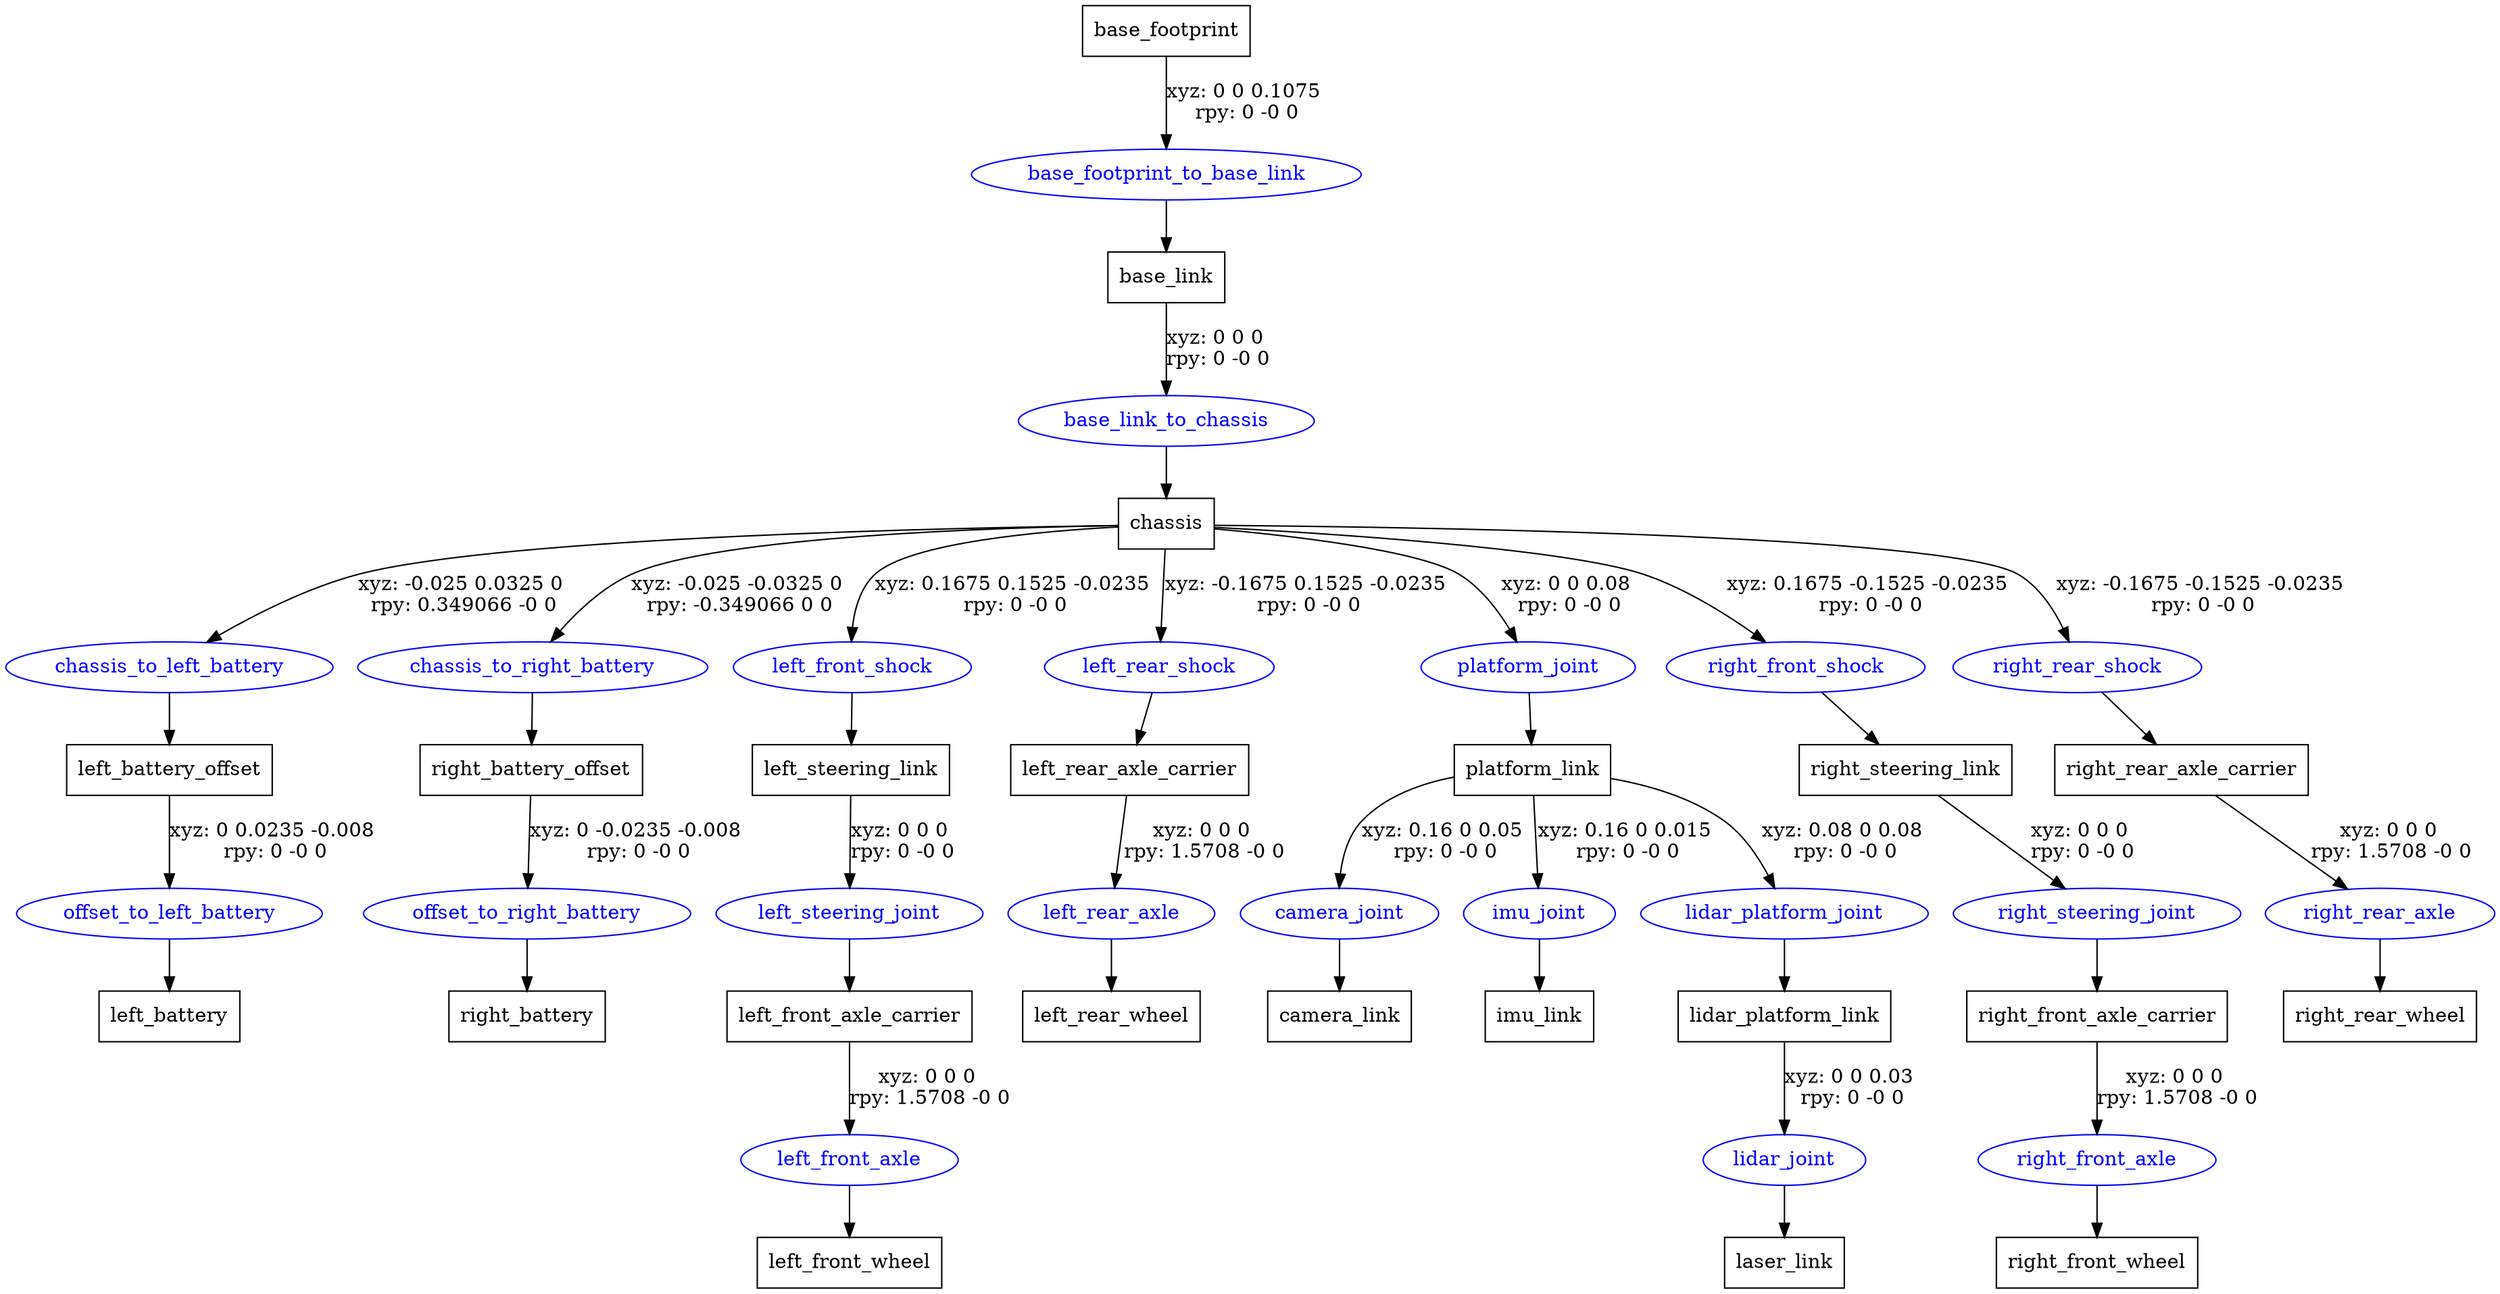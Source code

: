 digraph G {
node [shape=box];
"base_footprint" [label="base_footprint"];
"base_link" [label="base_link"];
"chassis" [label="chassis"];
"left_battery_offset" [label="left_battery_offset"];
"left_battery" [label="left_battery"];
"right_battery_offset" [label="right_battery_offset"];
"right_battery" [label="right_battery"];
"left_steering_link" [label="left_steering_link"];
"left_front_axle_carrier" [label="left_front_axle_carrier"];
"left_front_wheel" [label="left_front_wheel"];
"left_rear_axle_carrier" [label="left_rear_axle_carrier"];
"left_rear_wheel" [label="left_rear_wheel"];
"platform_link" [label="platform_link"];
"camera_link" [label="camera_link"];
"imu_link" [label="imu_link"];
"lidar_platform_link" [label="lidar_platform_link"];
"laser_link" [label="laser_link"];
"right_steering_link" [label="right_steering_link"];
"right_front_axle_carrier" [label="right_front_axle_carrier"];
"right_front_wheel" [label="right_front_wheel"];
"right_rear_axle_carrier" [label="right_rear_axle_carrier"];
"right_rear_wheel" [label="right_rear_wheel"];
node [shape=ellipse, color=blue, fontcolor=blue];
"base_footprint" -> "base_footprint_to_base_link" [label="xyz: 0 0 0.1075 \nrpy: 0 -0 0"]
"base_footprint_to_base_link" -> "base_link"
"base_link" -> "base_link_to_chassis" [label="xyz: 0 0 0 \nrpy: 0 -0 0"]
"base_link_to_chassis" -> "chassis"
"chassis" -> "chassis_to_left_battery" [label="xyz: -0.025 0.0325 0 \nrpy: 0.349066 -0 0"]
"chassis_to_left_battery" -> "left_battery_offset"
"left_battery_offset" -> "offset_to_left_battery" [label="xyz: 0 0.0235 -0.008 \nrpy: 0 -0 0"]
"offset_to_left_battery" -> "left_battery"
"chassis" -> "chassis_to_right_battery" [label="xyz: -0.025 -0.0325 0 \nrpy: -0.349066 0 0"]
"chassis_to_right_battery" -> "right_battery_offset"
"right_battery_offset" -> "offset_to_right_battery" [label="xyz: 0 -0.0235 -0.008 \nrpy: 0 -0 0"]
"offset_to_right_battery" -> "right_battery"
"chassis" -> "left_front_shock" [label="xyz: 0.1675 0.1525 -0.0235 \nrpy: 0 -0 0"]
"left_front_shock" -> "left_steering_link"
"left_steering_link" -> "left_steering_joint" [label="xyz: 0 0 0 \nrpy: 0 -0 0"]
"left_steering_joint" -> "left_front_axle_carrier"
"left_front_axle_carrier" -> "left_front_axle" [label="xyz: 0 0 0 \nrpy: 1.5708 -0 0"]
"left_front_axle" -> "left_front_wheel"
"chassis" -> "left_rear_shock" [label="xyz: -0.1675 0.1525 -0.0235 \nrpy: 0 -0 0"]
"left_rear_shock" -> "left_rear_axle_carrier"
"left_rear_axle_carrier" -> "left_rear_axle" [label="xyz: 0 0 0 \nrpy: 1.5708 -0 0"]
"left_rear_axle" -> "left_rear_wheel"
"chassis" -> "platform_joint" [label="xyz: 0 0 0.08 \nrpy: 0 -0 0"]
"platform_joint" -> "platform_link"
"platform_link" -> "camera_joint" [label="xyz: 0.16 0 0.05 \nrpy: 0 -0 0"]
"camera_joint" -> "camera_link"
"platform_link" -> "imu_joint" [label="xyz: 0.16 0 0.015 \nrpy: 0 -0 0"]
"imu_joint" -> "imu_link"
"platform_link" -> "lidar_platform_joint" [label="xyz: 0.08 0 0.08 \nrpy: 0 -0 0"]
"lidar_platform_joint" -> "lidar_platform_link"
"lidar_platform_link" -> "lidar_joint" [label="xyz: 0 0 0.03 \nrpy: 0 -0 0"]
"lidar_joint" -> "laser_link"
"chassis" -> "right_front_shock" [label="xyz: 0.1675 -0.1525 -0.0235 \nrpy: 0 -0 0"]
"right_front_shock" -> "right_steering_link"
"right_steering_link" -> "right_steering_joint" [label="xyz: 0 0 0 \nrpy: 0 -0 0"]
"right_steering_joint" -> "right_front_axle_carrier"
"right_front_axle_carrier" -> "right_front_axle" [label="xyz: 0 0 0 \nrpy: 1.5708 -0 0"]
"right_front_axle" -> "right_front_wheel"
"chassis" -> "right_rear_shock" [label="xyz: -0.1675 -0.1525 -0.0235 \nrpy: 0 -0 0"]
"right_rear_shock" -> "right_rear_axle_carrier"
"right_rear_axle_carrier" -> "right_rear_axle" [label="xyz: 0 0 0 \nrpy: 1.5708 -0 0"]
"right_rear_axle" -> "right_rear_wheel"
}
